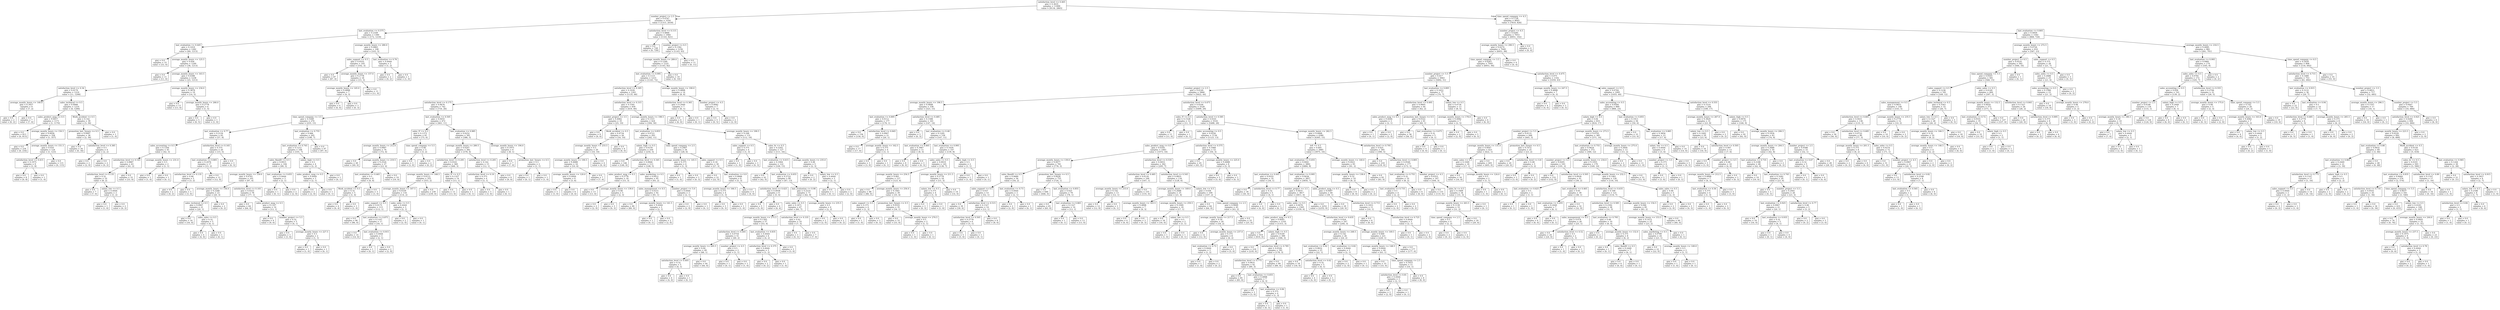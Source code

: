 digraph Tree {
node [shape=box] ;
0 [label="satisfaction_level <= 0.465\ngini = 0.3635\nsamples = 11999\nvalue = [9134, 2865]"] ;
1 [label="number_project <= 2.5\ngini = 0.4767\nsamples = 3354\nvalue = [1315, 2039]"] ;
0 -> 1 [labeldistance=2.5, labelangle=45, headlabel="True"] ;
2 [label="last_evaluation <= 0.575\ngini = 0.2169\nsamples = 1390\nvalue = [172, 1218]"] ;
1 -> 2 ;
3 [label="last_evaluation <= 0.445\ngini = 0.1019\nsamples = 1282\nvalue = [69, 1213]"] ;
2 -> 3 ;
4 [label="gini = 0.0\nsamples = 33\nvalue = [33, 0]"] ;
3 -> 4 ;
5 [label="average_montly_hours <= 125.5\ngini = 0.056\nsamples = 1249\nvalue = [36, 1213]"] ;
3 -> 5 ;
6 [label="gini = 0.0\nsamples = 11\nvalue = [11, 0]"] ;
5 -> 6 ;
7 [label="average_montly_hours <= 163.5\ngini = 0.0396\nsamples = 1238\nvalue = [25, 1213]"] ;
5 -> 7 ;
8 [label="satisfaction_level <= 0.34\ngini = 0.0179\nsamples = 1219\nvalue = [11, 1208]"] ;
7 -> 8 ;
9 [label="average_montly_hours <= 140.0\ngini = 0.3457\nsamples = 9\nvalue = [7, 2]"] ;
8 -> 9 ;
10 [label="gini = 0.0\nsamples = 2\nvalue = [0, 2]"] ;
9 -> 10 ;
11 [label="gini = 0.0\nsamples = 7\nvalue = [7, 0]"] ;
9 -> 11 ;
12 [label="sales_technical <= 0.5\ngini = 0.0066\nsamples = 1210\nvalue = [4, 1206]"] ;
8 -> 12 ;
13 [label="sales_product_mng <= 0.5\ngini = 0.0017\nsamples = 1171\nvalue = [1, 1170]"] ;
12 -> 13 ;
14 [label="gini = 0.0\nsamples = 813\nvalue = [0, 813]"] ;
13 -> 14 ;
15 [label="average_montly_hours <= 150.5\ngini = 0.0056\nsamples = 358\nvalue = [1, 357]"] ;
13 -> 15 ;
16 [label="gini = 0.0\nsamples = 234\nvalue = [0, 234]"] ;
15 -> 16 ;
17 [label="average_montly_hours <= 151.5\ngini = 0.016\nsamples = 124\nvalue = [1, 123]"] ;
15 -> 17 ;
18 [label="satisfaction_level <= 0.415\ngini = 0.1975\nsamples = 9\nvalue = [1, 8]"] ;
17 -> 18 ;
19 [label="gini = 0.0\nsamples = 8\nvalue = [0, 8]"] ;
18 -> 19 ;
20 [label="gini = 0.0\nsamples = 1\nvalue = [1, 0]"] ;
18 -> 20 ;
21 [label="gini = 0.0\nsamples = 115\nvalue = [0, 115]"] ;
17 -> 21 ;
22 [label="Work_accident <= 0.5\ngini = 0.142\nsamples = 39\nvalue = [3, 36]"] ;
12 -> 22 ;
23 [label="promotion_last_5years <= 0.5\ngini = 0.0997\nsamples = 38\nvalue = [2, 36]"] ;
22 -> 23 ;
24 [label="gini = 0.0\nsamples = 34\nvalue = [0, 34]"] ;
23 -> 24 ;
25 [label="satisfaction_level <= 0.385\ngini = 0.5\nsamples = 4\nvalue = [2, 2]"] ;
23 -> 25 ;
26 [label="gini = 0.0\nsamples = 2\nvalue = [2, 0]"] ;
25 -> 26 ;
27 [label="gini = 0.0\nsamples = 2\nvalue = [0, 2]"] ;
25 -> 27 ;
28 [label="gini = 0.0\nsamples = 1\nvalue = [1, 0]"] ;
22 -> 28 ;
29 [label="average_montly_hours <= 234.0\ngini = 0.3878\nsamples = 19\nvalue = [14, 5]"] ;
7 -> 29 ;
30 [label="gini = 0.0\nsamples = 13\nvalue = [13, 0]"] ;
29 -> 30 ;
31 [label="average_montly_hours <= 266.0\ngini = 0.2778\nsamples = 6\nvalue = [1, 5]"] ;
29 -> 31 ;
32 [label="gini = 0.0\nsamples = 5\nvalue = [0, 5]"] ;
31 -> 32 ;
33 [label="gini = 0.0\nsamples = 1\nvalue = [1, 0]"] ;
31 -> 33 ;
34 [label="average_montly_hours <= 280.0\ngini = 0.0883\nsamples = 108\nvalue = [103, 5]"] ;
2 -> 34 ;
35 [label="sales_support <= 0.5\ngini = 0.0555\nsamples = 105\nvalue = [102, 3]"] ;
34 -> 35 ;
36 [label="gini = 0.0\nsamples = 87\nvalue = [87, 0]"] ;
35 -> 36 ;
37 [label="average_montly_hours <= 157.0\ngini = 0.2778\nsamples = 18\nvalue = [15, 3]"] ;
35 -> 37 ;
38 [label="average_montly_hours <= 145.0\ngini = 0.4898\nsamples = 7\nvalue = [4, 3]"] ;
37 -> 38 ;
39 [label="gini = 0.0\nsamples = 4\nvalue = [4, 0]"] ;
38 -> 39 ;
40 [label="gini = 0.0\nsamples = 3\nvalue = [0, 3]"] ;
38 -> 40 ;
41 [label="gini = 0.0\nsamples = 11\nvalue = [11, 0]"] ;
37 -> 41 ;
42 [label="last_evaluation <= 0.76\ngini = 0.4444\nsamples = 3\nvalue = [1, 2]"] ;
34 -> 42 ;
43 [label="gini = 0.0\nsamples = 2\nvalue = [0, 2]"] ;
42 -> 43 ;
44 [label="gini = 0.0\nsamples = 1\nvalue = [1, 0]"] ;
42 -> 44 ;
45 [label="satisfaction_level <= 0.115\ngini = 0.4866\nsamples = 1964\nvalue = [1143, 821]"] ;
1 -> 45 ;
46 [label="gini = 0.0\nsamples = 728\nvalue = [0, 728]"] ;
45 -> 46 ;
47 [label="number_project <= 6.5\ngini = 0.1392\nsamples = 1236\nvalue = [1143, 93]"] ;
45 -> 47 ;
48 [label="average_montly_hours <= 289.0\ngini = 0.1249\nsamples = 1225\nvalue = [1143, 82]"] ;
47 -> 48 ;
49 [label="last_evaluation <= 0.995\ngini = 0.1115\nsamples = 1215\nvalue = [1143, 72]"] ;
48 -> 49 ;
50 [label="satisfaction_level <= 0.305\ngini = 0.1039\nsamples = 1201\nvalue = [1135, 66]"] ;
49 -> 50 ;
51 [label="satisfaction_level <= 0.175\ngini = 0.0676\nsamples = 742\nvalue = [716, 26]"] ;
50 -> 51 ;
52 [label="time_spend_company <= 3.5\ngini = 0.1049\nsamples = 270\nvalue = [255, 15]"] ;
51 -> 52 ;
53 [label="last_evaluation <= 0.77\ngini = 0.2159\nsamples = 65\nvalue = [57, 8]"] ;
52 -> 53 ;
54 [label="sales_accounting <= 0.5\ngini = 0.1244\nsamples = 45\nvalue = [42, 3]"] ;
53 -> 54 ;
55 [label="satisfaction_level <= 0.145\ngini = 0.0887\nsamples = 43\nvalue = [41, 2]"] ;
54 -> 55 ;
56 [label="satisfaction_level <= 0.135\ngini = 0.32\nsamples = 10\nvalue = [8, 2]"] ;
55 -> 56 ;
57 [label="gini = 0.0\nsamples = 7\nvalue = [7, 0]"] ;
56 -> 57 ;
58 [label="salary_low <= 0.5\ngini = 0.4444\nsamples = 3\nvalue = [1, 2]"] ;
56 -> 58 ;
59 [label="gini = 0.0\nsamples = 1\nvalue = [1, 0]"] ;
58 -> 59 ;
60 [label="gini = 0.0\nsamples = 2\nvalue = [0, 2]"] ;
58 -> 60 ;
61 [label="gini = 0.0\nsamples = 33\nvalue = [33, 0]"] ;
55 -> 61 ;
62 [label="average_montly_hours <= 231.0\ngini = 0.5\nsamples = 2\nvalue = [1, 1]"] ;
54 -> 62 ;
63 [label="gini = 0.0\nsamples = 1\nvalue = [1, 0]"] ;
62 -> 63 ;
64 [label="gini = 0.0\nsamples = 1\nvalue = [0, 1]"] ;
62 -> 64 ;
65 [label="satisfaction_level <= 0.165\ngini = 0.375\nsamples = 20\nvalue = [15, 5]"] ;
53 -> 65 ;
66 [label="last_evaluation <= 0.805\ngini = 0.2076\nsamples = 17\nvalue = [15, 2]"] ;
65 -> 66 ;
67 [label="satisfaction_level <= 0.135\ngini = 0.48\nsamples = 5\nvalue = [3, 2]"] ;
66 -> 67 ;
68 [label="gini = 0.0\nsamples = 2\nvalue = [0, 2]"] ;
67 -> 68 ;
69 [label="gini = 0.0\nsamples = 3\nvalue = [3, 0]"] ;
67 -> 69 ;
70 [label="gini = 0.0\nsamples = 12\nvalue = [12, 0]"] ;
66 -> 70 ;
71 [label="gini = 0.0\nsamples = 3\nvalue = [0, 3]"] ;
65 -> 71 ;
72 [label="last_evaluation <= 0.755\ngini = 0.066\nsamples = 205\nvalue = [198, 7]"] ;
52 -> 72 ;
73 [label="last_evaluation <= 0.745\ngini = 0.1212\nsamples = 108\nvalue = [101, 7]"] ;
72 -> 73 ;
74 [label="sales_RandD <= 0.5\ngini = 0.0915\nsamples = 104\nvalue = [99, 5]"] ;
73 -> 74 ;
75 [label="average_montly_hours <= 159.0\ngini = 0.0761\nsamples = 101\nvalue = [97, 4]"] ;
74 -> 75 ;
76 [label="average_montly_hours <= 156.0\ngini = 0.2268\nsamples = 23\nvalue = [20, 3]"] ;
75 -> 76 ;
77 [label="sales_technical <= 0.5\ngini = 0.0907\nsamples = 21\nvalue = [20, 1]"] ;
76 -> 77 ;
78 [label="gini = 0.0\nsamples = 16\nvalue = [16, 0]"] ;
77 -> 78 ;
79 [label="sales_sales <= 0.5\ngini = 0.32\nsamples = 5\nvalue = [4, 1]"] ;
77 -> 79 ;
80 [label="gini = 0.0\nsamples = 4\nvalue = [4, 0]"] ;
79 -> 80 ;
81 [label="gini = 0.0\nsamples = 1\nvalue = [0, 1]"] ;
79 -> 81 ;
82 [label="gini = 0.0\nsamples = 2\nvalue = [0, 2]"] ;
76 -> 82 ;
83 [label="satisfaction_level <= 0.165\ngini = 0.0253\nsamples = 78\nvalue = [77, 1]"] ;
75 -> 83 ;
84 [label="gini = 0.0\nsamples = 64\nvalue = [64, 0]"] ;
83 -> 84 ;
85 [label="sales_product_mng <= 0.5\ngini = 0.1327\nsamples = 14\nvalue = [13, 1]"] ;
83 -> 85 ;
86 [label="gini = 0.0\nsamples = 9\nvalue = [9, 0]"] ;
85 -> 86 ;
87 [label="number_project <= 5.5\ngini = 0.32\nsamples = 5\nvalue = [4, 1]"] ;
85 -> 87 ;
88 [label="gini = 0.0\nsamples = 3\nvalue = [3, 0]"] ;
87 -> 88 ;
89 [label="average_montly_hours <= 227.5\ngini = 0.5\nsamples = 2\nvalue = [1, 1]"] ;
87 -> 89 ;
90 [label="gini = 0.0\nsamples = 1\nvalue = [1, 0]"] ;
89 -> 90 ;
91 [label="gini = 0.0\nsamples = 1\nvalue = [0, 1]"] ;
89 -> 91 ;
92 [label="last_evaluation <= 0.655\ngini = 0.4444\nsamples = 3\nvalue = [2, 1]"] ;
74 -> 92 ;
93 [label="gini = 0.0\nsamples = 1\nvalue = [0, 1]"] ;
92 -> 93 ;
94 [label="gini = 0.0\nsamples = 2\nvalue = [2, 0]"] ;
92 -> 94 ;
95 [label="salary_high <= 0.5\ngini = 0.5\nsamples = 4\nvalue = [2, 2]"] ;
73 -> 95 ;
96 [label="sales_product_mng <= 0.5\ngini = 0.4444\nsamples = 3\nvalue = [2, 1]"] ;
95 -> 96 ;
97 [label="gini = 0.0\nsamples = 2\nvalue = [2, 0]"] ;
96 -> 97 ;
98 [label="gini = 0.0\nsamples = 1\nvalue = [0, 1]"] ;
96 -> 98 ;
99 [label="gini = 0.0\nsamples = 1\nvalue = [0, 1]"] ;
95 -> 99 ;
100 [label="gini = 0.0\nsamples = 97\nvalue = [97, 0]"] ;
72 -> 100 ;
101 [label="last_evaluation <= 0.505\ngini = 0.0455\nsamples = 472\nvalue = [461, 11]"] ;
51 -> 101 ;
102 [label="sales_IT <= 0.5\ngini = 0.1372\nsamples = 81\nvalue = [75, 6]"] ;
101 -> 102 ;
103 [label="average_montly_hours <= 212.0\ngini = 0.0997\nsamples = 76\nvalue = [72, 4]"] ;
102 -> 103 ;
104 [label="gini = 0.0\nsamples = 49\nvalue = [49, 0]"] ;
103 -> 104 ;
105 [label="average_montly_hours <= 219.5\ngini = 0.2524\nsamples = 27\nvalue = [23, 4]"] ;
103 -> 105 ;
106 [label="last_evaluation <= 0.465\ngini = 0.5\nsamples = 8\nvalue = [4, 4]"] ;
105 -> 106 ;
107 [label="Work_accident <= 0.5\ngini = 0.32\nsamples = 5\nvalue = [1, 4]"] ;
106 -> 107 ;
108 [label="gini = 0.0\nsamples = 4\nvalue = [0, 4]"] ;
107 -> 108 ;
109 [label="gini = 0.0\nsamples = 1\nvalue = [1, 0]"] ;
107 -> 109 ;
110 [label="gini = 0.0\nsamples = 3\nvalue = [3, 0]"] ;
106 -> 110 ;
111 [label="gini = 0.0\nsamples = 19\nvalue = [19, 0]"] ;
105 -> 111 ;
112 [label="time_spend_company <= 5.5\ngini = 0.48\nsamples = 5\nvalue = [3, 2]"] ;
102 -> 112 ;
113 [label="gini = 0.0\nsamples = 3\nvalue = [3, 0]"] ;
112 -> 113 ;
114 [label="gini = 0.0\nsamples = 2\nvalue = [0, 2]"] ;
112 -> 114 ;
115 [label="last_evaluation <= 0.985\ngini = 0.0252\nsamples = 391\nvalue = [386, 5]"] ;
101 -> 115 ;
116 [label="average_montly_hours <= 280.5\ngini = 0.0207\nsamples = 382\nvalue = [378, 4]"] ;
115 -> 116 ;
117 [label="satisfaction_level <= 0.295\ngini = 0.0161\nsamples = 369\nvalue = [366, 3]"] ;
116 -> 117 ;
118 [label="average_montly_hours <= 168.5\ngini = 0.0112\nsamples = 355\nvalue = [353, 2]"] ;
117 -> 118 ;
119 [label="average_montly_hours <= 167.5\ngini = 0.0339\nsamples = 116\nvalue = [114, 2]"] ;
118 -> 119 ;
120 [label="sales_support <= 0.5\ngini = 0.0175\nsamples = 113\nvalue = [112, 1]"] ;
119 -> 120 ;
121 [label="gini = 0.0\nsamples = 96\nvalue = [96, 0]"] ;
120 -> 121 ;
122 [label="last_evaluation <= 0.875\ngini = 0.1107\nsamples = 17\nvalue = [16, 1]"] ;
120 -> 122 ;
123 [label="gini = 0.0\nsamples = 14\nvalue = [14, 0]"] ;
122 -> 123 ;
124 [label="last_evaluation <= 0.915\ngini = 0.4444\nsamples = 3\nvalue = [2, 1]"] ;
122 -> 124 ;
125 [label="gini = 0.0\nsamples = 1\nvalue = [0, 1]"] ;
124 -> 125 ;
126 [label="gini = 0.0\nsamples = 2\nvalue = [2, 0]"] ;
124 -> 126 ;
127 [label="sales_sales <= 0.5\ngini = 0.4444\nsamples = 3\nvalue = [2, 1]"] ;
119 -> 127 ;
128 [label="gini = 0.0\nsamples = 2\nvalue = [2, 0]"] ;
127 -> 128 ;
129 [label="gini = 0.0\nsamples = 1\nvalue = [0, 1]"] ;
127 -> 129 ;
130 [label="gini = 0.0\nsamples = 239\nvalue = [239, 0]"] ;
118 -> 130 ;
131 [label="sales_IT <= 0.5\ngini = 0.1327\nsamples = 14\nvalue = [13, 1]"] ;
117 -> 131 ;
132 [label="gini = 0.0\nsamples = 13\nvalue = [13, 0]"] ;
131 -> 132 ;
133 [label="gini = 0.0\nsamples = 1\nvalue = [0, 1]"] ;
131 -> 133 ;
134 [label="satisfaction_level <= 0.205\ngini = 0.142\nsamples = 13\nvalue = [12, 1]"] ;
116 -> 134 ;
135 [label="satisfaction_level <= 0.19\ngini = 0.375\nsamples = 4\nvalue = [3, 1]"] ;
134 -> 135 ;
136 [label="gini = 0.0\nsamples = 3\nvalue = [3, 0]"] ;
135 -> 136 ;
137 [label="gini = 0.0\nsamples = 1\nvalue = [0, 1]"] ;
135 -> 137 ;
138 [label="gini = 0.0\nsamples = 9\nvalue = [9, 0]"] ;
134 -> 138 ;
139 [label="average_montly_hours <= 194.0\ngini = 0.1975\nsamples = 9\nvalue = [8, 1]"] ;
115 -> 139 ;
140 [label="gini = 0.0\nsamples = 7\nvalue = [7, 0]"] ;
139 -> 140 ;
141 [label="promotion_last_5years <= 0.5\ngini = 0.5\nsamples = 2\nvalue = [1, 1]"] ;
139 -> 141 ;
142 [label="gini = 0.0\nsamples = 1\nvalue = [0, 1]"] ;
141 -> 142 ;
143 [label="gini = 0.0\nsamples = 1\nvalue = [1, 0]"] ;
141 -> 143 ;
144 [label="satisfaction_level <= 0.315\ngini = 0.1591\nsamples = 459\nvalue = [419, 40]"] ;
50 -> 144 ;
145 [label="number_project <= 3.5\ngini = 0.4082\nsamples = 35\nvalue = [25, 10]"] ;
144 -> 145 ;
146 [label="gini = 0.0\nsamples = 9\nvalue = [9, 0]"] ;
145 -> 146 ;
147 [label="Work_accident <= 0.5\ngini = 0.4734\nsamples = 26\nvalue = [16, 10]"] ;
145 -> 147 ;
148 [label="average_montly_hours <= 233.5\ngini = 0.5\nsamples = 20\nvalue = [10, 10]"] ;
147 -> 148 ;
149 [label="average_montly_hours <= 190.5\ngini = 0.4688\nsamples = 16\nvalue = [10, 6]"] ;
148 -> 149 ;
150 [label="average_montly_hours <= 120.0\ngini = 0.4444\nsamples = 9\nvalue = [3, 6]"] ;
149 -> 150 ;
151 [label="gini = 0.0\nsamples = 3\nvalue = [3, 0]"] ;
150 -> 151 ;
152 [label="gini = 0.0\nsamples = 6\nvalue = [0, 6]"] ;
150 -> 152 ;
153 [label="gini = 0.0\nsamples = 7\nvalue = [7, 0]"] ;
149 -> 153 ;
154 [label="gini = 0.0\nsamples = 4\nvalue = [0, 4]"] ;
148 -> 154 ;
155 [label="gini = 0.0\nsamples = 6\nvalue = [6, 0]"] ;
147 -> 155 ;
156 [label="average_montly_hours <= 198.5\ngini = 0.1315\nsamples = 424\nvalue = [394, 30]"] ;
144 -> 156 ;
157 [label="last_evaluation <= 0.855\ngini = 0.0723\nsamples = 293\nvalue = [282, 11]"] ;
156 -> 157 ;
158 [label="salary_high <= 0.5\ngini = 0.0379\nsamples = 259\nvalue = [254, 5]"] ;
157 -> 158 ;
159 [label="gini = 0.0\nsamples = 146\nvalue = [146, 0]"] ;
158 -> 159 ;
160 [label="satisfaction_level <= 0.345\ngini = 0.0846\nsamples = 113\nvalue = [108, 5]"] ;
158 -> 160 ;
161 [label="sales_product_mng <= 0.5\ngini = 0.2778\nsamples = 18\nvalue = [15, 3]"] ;
160 -> 161 ;
162 [label="gini = 0.0\nsamples = 13\nvalue = [13, 0]"] ;
161 -> 162 ;
163 [label="average_montly_hours <= 139.0\ngini = 0.48\nsamples = 5\nvalue = [2, 3]"] ;
161 -> 163 ;
164 [label="gini = 0.0\nsamples = 2\nvalue = [2, 0]"] ;
163 -> 164 ;
165 [label="gini = 0.0\nsamples = 3\nvalue = [0, 3]"] ;
163 -> 165 ;
166 [label="sales_marketing <= 0.5\ngini = 0.0412\nsamples = 95\nvalue = [93, 2]"] ;
160 -> 166 ;
167 [label="sales_management <= 0.5\ngini = 0.0215\nsamples = 92\nvalue = [91, 1]"] ;
166 -> 167 ;
168 [label="gini = 0.0\nsamples = 89\nvalue = [89, 0]"] ;
167 -> 168 ;
169 [label="average_montly_hours <= 141.5\ngini = 0.4444\nsamples = 3\nvalue = [2, 1]"] ;
167 -> 169 ;
170 [label="gini = 0.0\nsamples = 1\nvalue = [0, 1]"] ;
169 -> 170 ;
171 [label="gini = 0.0\nsamples = 2\nvalue = [2, 0]"] ;
169 -> 171 ;
172 [label="number_project <= 5.0\ngini = 0.4444\nsamples = 3\nvalue = [2, 1]"] ;
166 -> 172 ;
173 [label="gini = 0.0\nsamples = 2\nvalue = [2, 0]"] ;
172 -> 173 ;
174 [label="gini = 0.0\nsamples = 1\nvalue = [0, 1]"] ;
172 -> 174 ;
175 [label="time_spend_company <= 2.5\ngini = 0.2907\nsamples = 34\nvalue = [28, 6]"] ;
157 -> 175 ;
176 [label="average_montly_hours <= 145.5\ngini = 0.375\nsamples = 4\nvalue = [1, 3]"] ;
175 -> 176 ;
177 [label="gini = 0.0\nsamples = 1\nvalue = [1, 0]"] ;
176 -> 177 ;
178 [label="gini = 0.0\nsamples = 3\nvalue = [0, 3]"] ;
176 -> 178 ;
179 [label="sales_support <= 0.5\ngini = 0.18\nsamples = 30\nvalue = [27, 3]"] ;
175 -> 179 ;
180 [label="gini = 0.0\nsamples = 22\nvalue = [22, 0]"] ;
179 -> 180 ;
181 [label="last_evaluation <= 0.9\ngini = 0.4688\nsamples = 8\nvalue = [5, 3]"] ;
179 -> 181 ;
182 [label="average_montly_hours <= 166.5\ngini = 0.375\nsamples = 4\nvalue = [1, 3]"] ;
181 -> 182 ;
183 [label="gini = 0.0\nsamples = 3\nvalue = [0, 3]"] ;
182 -> 183 ;
184 [label="gini = 0.0\nsamples = 1\nvalue = [1, 0]"] ;
182 -> 184 ;
185 [label="gini = 0.0\nsamples = 4\nvalue = [4, 0]"] ;
181 -> 185 ;
186 [label="average_montly_hours <= 199.5\ngini = 0.248\nsamples = 131\nvalue = [112, 19]"] ;
156 -> 186 ;
187 [label="sales_support <= 0.5\ngini = 0.375\nsamples = 4\nvalue = [1, 3]"] ;
186 -> 187 ;
188 [label="gini = 0.0\nsamples = 1\nvalue = [1, 0]"] ;
187 -> 188 ;
189 [label="gini = 0.0\nsamples = 3\nvalue = [0, 3]"] ;
187 -> 189 ;
190 [label="sales_hr <= 0.5\ngini = 0.2202\nsamples = 127\nvalue = [111, 16]"] ;
186 -> 190 ;
191 [label="last_evaluation <= 0.615\ngini = 0.1904\nsamples = 122\nvalue = [109, 13]"] ;
190 -> 191 ;
192 [label="gini = 0.0\nsamples = 42\nvalue = [42, 0]"] ;
191 -> 192 ;
193 [label="last_evaluation <= 0.655\ngini = 0.2722\nsamples = 80\nvalue = [67, 13]"] ;
191 -> 193 ;
194 [label="satisfaction_level <= 0.425\ngini = 0.4938\nsamples = 9\nvalue = [5, 4]"] ;
193 -> 194 ;
195 [label="gini = 0.0\nsamples = 5\nvalue = [5, 0]"] ;
194 -> 195 ;
196 [label="gini = 0.0\nsamples = 4\nvalue = [0, 4]"] ;
194 -> 196 ;
197 [label="last_evaluation <= 0.98\ngini = 0.2214\nsamples = 71\nvalue = [62, 9]"] ;
193 -> 197 ;
198 [label="sales_sales <= 0.5\ngini = 0.1871\nsamples = 67\nvalue = [60, 7]"] ;
197 -> 198 ;
199 [label="average_montly_hours <= 275.5\ngini = 0.1305\nsamples = 57\nvalue = [53, 4]"] ;
198 -> 199 ;
200 [label="satisfaction_level <= 0.445\ngini = 0.0754\nsamples = 51\nvalue = [49, 2]"] ;
199 -> 200 ;
201 [label="average_montly_hours <= 205.5\ngini = 0.04\nsamples = 49\nvalue = [48, 1]"] ;
200 -> 201 ;
202 [label="satisfaction_level <= 0.405\ngini = 0.32\nsamples = 5\nvalue = [4, 1]"] ;
201 -> 202 ;
203 [label="gini = 0.0\nsamples = 4\nvalue = [4, 0]"] ;
202 -> 203 ;
204 [label="gini = 0.0\nsamples = 1\nvalue = [0, 1]"] ;
202 -> 204 ;
205 [label="gini = 0.0\nsamples = 44\nvalue = [44, 0]"] ;
201 -> 205 ;
206 [label="number_project <= 4.5\ngini = 0.5\nsamples = 2\nvalue = [1, 1]"] ;
200 -> 206 ;
207 [label="gini = 0.0\nsamples = 1\nvalue = [0, 1]"] ;
206 -> 207 ;
208 [label="gini = 0.0\nsamples = 1\nvalue = [1, 0]"] ;
206 -> 208 ;
209 [label="last_evaluation <= 0.835\ngini = 0.4444\nsamples = 6\nvalue = [4, 2]"] ;
199 -> 209 ;
210 [label="satisfaction_level <= 0.375\ngini = 0.4444\nsamples = 3\nvalue = [1, 2]"] ;
209 -> 210 ;
211 [label="gini = 0.0\nsamples = 2\nvalue = [0, 2]"] ;
210 -> 211 ;
212 [label="gini = 0.0\nsamples = 1\nvalue = [1, 0]"] ;
210 -> 212 ;
213 [label="gini = 0.0\nsamples = 3\nvalue = [3, 0]"] ;
209 -> 213 ;
214 [label="satisfaction_level <= 0.335\ngini = 0.42\nsamples = 10\nvalue = [7, 3]"] ;
198 -> 214 ;
215 [label="gini = 0.0\nsamples = 3\nvalue = [0, 3]"] ;
214 -> 215 ;
216 [label="gini = 0.0\nsamples = 7\nvalue = [7, 0]"] ;
214 -> 216 ;
217 [label="average_montly_hours <= 235.5\ngini = 0.5\nsamples = 4\nvalue = [2, 2]"] ;
197 -> 217 ;
218 [label="gini = 0.0\nsamples = 2\nvalue = [2, 0]"] ;
217 -> 218 ;
219 [label="gini = 0.0\nsamples = 2\nvalue = [0, 2]"] ;
217 -> 219 ;
220 [label="average_montly_hours <= 235.0\ngini = 0.48\nsamples = 5\nvalue = [2, 3]"] ;
190 -> 220 ;
221 [label="gini = 0.0\nsamples = 2\nvalue = [0, 2]"] ;
220 -> 221 ;
222 [label="salary_low <= 0.5\ngini = 0.4444\nsamples = 3\nvalue = [2, 1]"] ;
220 -> 222 ;
223 [label="gini = 0.0\nsamples = 1\nvalue = [0, 1]"] ;
222 -> 223 ;
224 [label="gini = 0.0\nsamples = 2\nvalue = [2, 0]"] ;
222 -> 224 ;
225 [label="average_montly_hours <= 190.0\ngini = 0.4898\nsamples = 14\nvalue = [8, 6]"] ;
49 -> 225 ;
226 [label="satisfaction_level <= 0.365\ngini = 0.2449\nsamples = 7\nvalue = [6, 1]"] ;
225 -> 226 ;
227 [label="gini = 0.0\nsamples = 6\nvalue = [6, 0]"] ;
226 -> 227 ;
228 [label="gini = 0.0\nsamples = 1\nvalue = [0, 1]"] ;
226 -> 228 ;
229 [label="number_project <= 4.5\ngini = 0.4082\nsamples = 7\nvalue = [2, 5]"] ;
225 -> 229 ;
230 [label="gini = 0.0\nsamples = 5\nvalue = [0, 5]"] ;
229 -> 230 ;
231 [label="gini = 0.0\nsamples = 2\nvalue = [2, 0]"] ;
229 -> 231 ;
232 [label="gini = 0.0\nsamples = 10\nvalue = [0, 10]"] ;
48 -> 232 ;
233 [label="gini = 0.0\nsamples = 11\nvalue = [0, 11]"] ;
47 -> 233 ;
234 [label="time_spend_company <= 4.5\ngini = 0.1728\nsamples = 8645\nvalue = [7819, 826]"] ;
0 -> 234 [labeldistance=2.5, labelangle=-45, headlabel="False"] ;
235 [label="number_project <= 6.5\ngini = 0.0285\nsamples = 7053\nvalue = [6951, 102]"] ;
234 -> 235 ;
236 [label="average_montly_hours <= 290.5\ngini = 0.0274\nsamples = 7049\nvalue = [6951, 98]"] ;
235 -> 236 ;
237 [label="time_spend_company <= 3.5\ngini = 0.0263\nsamples = 7045\nvalue = [6951, 94]"] ;
236 -> 237 ;
238 [label="number_project <= 5.5\ngini = 0.017\nsamples = 5943\nvalue = [5892, 51]"] ;
237 -> 238 ;
239 [label="number_project <= 2.5\ngini = 0.0149\nsamples = 5866\nvalue = [5822, 44]"] ;
238 -> 239 ;
240 [label="average_montly_hours <= 196.5\ngini = 0.0848\nsamples = 338\nvalue = [323, 15]"] ;
239 -> 240 ;
241 [label="last_evaluation <= 0.895\ngini = 0.0112\nsamples = 177\nvalue = [176, 1]"] ;
240 -> 241 ;
242 [label="gini = 0.0\nsamples = 156\nvalue = [156, 0]"] ;
241 -> 242 ;
243 [label="satisfaction_level <= 0.845\ngini = 0.0907\nsamples = 21\nvalue = [20, 1]"] ;
241 -> 243 ;
244 [label="gini = 0.0\nsamples = 17\nvalue = [17, 0]"] ;
243 -> 244 ;
245 [label="average_montly_hours <= 162.5\ngini = 0.375\nsamples = 4\nvalue = [3, 1]"] ;
243 -> 245 ;
246 [label="gini = 0.0\nsamples = 3\nvalue = [3, 0]"] ;
245 -> 246 ;
247 [label="gini = 0.0\nsamples = 1\nvalue = [0, 1]"] ;
245 -> 247 ;
248 [label="satisfaction_level <= 0.485\ngini = 0.1588\nsamples = 161\nvalue = [147, 14]"] ;
240 -> 248 ;
249 [label="gini = 0.0\nsamples = 3\nvalue = [0, 3]"] ;
248 -> 249 ;
250 [label="last_evaluation <= 0.48\ngini = 0.1295\nsamples = 158\nvalue = [147, 11]"] ;
248 -> 250 ;
251 [label="last_evaluation <= 0.465\ngini = 0.3967\nsamples = 11\nvalue = [8, 3]"] ;
250 -> 251 ;
252 [label="gini = 0.0\nsamples = 8\nvalue = [8, 0]"] ;
251 -> 252 ;
253 [label="gini = 0.0\nsamples = 3\nvalue = [0, 3]"] ;
251 -> 253 ;
254 [label="last_evaluation <= 0.995\ngini = 0.1029\nsamples = 147\nvalue = [139, 8]"] ;
250 -> 254 ;
255 [label="sales_sales <= 0.5\ngini = 0.0919\nsamples = 145\nvalue = [138, 7]"] ;
254 -> 255 ;
256 [label="average_montly_hours <= 254.5\ngini = 0.061\nsamples = 127\nvalue = [123, 4]"] ;
255 -> 256 ;
257 [label="gini = 0.0\nsamples = 88\nvalue = [88, 0]"] ;
256 -> 257 ;
258 [label="average_montly_hours <= 256.0\ngini = 0.1841\nsamples = 39\nvalue = [35, 4]"] ;
256 -> 258 ;
259 [label="sales_support <= 0.5\ngini = 0.375\nsamples = 4\nvalue = [1, 3]"] ;
258 -> 259 ;
260 [label="gini = 0.0\nsamples = 1\nvalue = [1, 0]"] ;
259 -> 260 ;
261 [label="gini = 0.0\nsamples = 3\nvalue = [0, 3]"] ;
259 -> 261 ;
262 [label="promotion_last_5years <= 0.5\ngini = 0.0555\nsamples = 35\nvalue = [34, 1]"] ;
258 -> 262 ;
263 [label="gini = 0.0\nsamples = 33\nvalue = [33, 0]"] ;
262 -> 263 ;
264 [label="average_montly_hours <= 270.5\ngini = 0.5\nsamples = 2\nvalue = [1, 1]"] ;
262 -> 264 ;
265 [label="gini = 0.0\nsamples = 1\nvalue = [1, 0]"] ;
264 -> 265 ;
266 [label="gini = 0.0\nsamples = 1\nvalue = [0, 1]"] ;
264 -> 266 ;
267 [label="average_montly_hours <= 211.5\ngini = 0.2778\nsamples = 18\nvalue = [15, 3]"] ;
255 -> 267 ;
268 [label="salary_low <= 0.5\ngini = 0.375\nsamples = 4\nvalue = [1, 3]"] ;
267 -> 268 ;
269 [label="gini = 0.0\nsamples = 3\nvalue = [0, 3]"] ;
268 -> 269 ;
270 [label="gini = 0.0\nsamples = 1\nvalue = [1, 0]"] ;
268 -> 270 ;
271 [label="gini = 0.0\nsamples = 14\nvalue = [14, 0]"] ;
267 -> 271 ;
272 [label="salary_high <= 0.5\ngini = 0.5\nsamples = 2\nvalue = [1, 1]"] ;
254 -> 272 ;
273 [label="gini = 0.0\nsamples = 1\nvalue = [1, 0]"] ;
272 -> 273 ;
274 [label="gini = 0.0\nsamples = 1\nvalue = [0, 1]"] ;
272 -> 274 ;
275 [label="satisfaction_level <= 0.475\ngini = 0.0104\nsamples = 5528\nvalue = [5499, 29]"] ;
239 -> 275 ;
276 [label="sales_IT <= 0.5\ngini = 0.1528\nsamples = 12\nvalue = [11, 1]"] ;
275 -> 276 ;
277 [label="gini = 0.0\nsamples = 11\nvalue = [11, 0]"] ;
276 -> 277 ;
278 [label="gini = 0.0\nsamples = 1\nvalue = [0, 1]"] ;
276 -> 278 ;
279 [label="satisfaction_level <= 0.585\ngini = 0.0101\nsamples = 5516\nvalue = [5488, 28]"] ;
275 -> 279 ;
280 [label="sales_accounting <= 0.5\ngini = 0.0226\nsamples = 1136\nvalue = [1123, 13]"] ;
279 -> 280 ;
281 [label="sales_product_mng <= 0.5\ngini = 0.0183\nsamples = 1083\nvalue = [1073, 10]"] ;
280 -> 281 ;
282 [label="average_montly_hours <= 139.0\ngini = 0.0077\nsamples = 781\nvalue = [778, 3]"] ;
281 -> 282 ;
283 [label="sales_RandD <= 0.5\ngini = 0.0689\nsamples = 56\nvalue = [54, 2]"] ;
282 -> 283 ;
284 [label="sales_support <= 0.5\ngini = 0.037\nsamples = 53\nvalue = [52, 1]"] ;
283 -> 284 ;
285 [label="gini = 0.0\nsamples = 39\nvalue = [39, 0]"] ;
284 -> 285 ;
286 [label="satisfaction_level <= 0.515\ngini = 0.1327\nsamples = 14\nvalue = [13, 1]"] ;
284 -> 286 ;
287 [label="satisfaction_level <= 0.505\ngini = 0.2778\nsamples = 6\nvalue = [5, 1]"] ;
286 -> 287 ;
288 [label="gini = 0.0\nsamples = 5\nvalue = [5, 0]"] ;
287 -> 288 ;
289 [label="gini = 0.0\nsamples = 1\nvalue = [0, 1]"] ;
287 -> 289 ;
290 [label="gini = 0.0\nsamples = 8\nvalue = [8, 0]"] ;
286 -> 290 ;
291 [label="last_evaluation <= 0.73\ngini = 0.4444\nsamples = 3\nvalue = [2, 1]"] ;
283 -> 291 ;
292 [label="gini = 0.0\nsamples = 2\nvalue = [2, 0]"] ;
291 -> 292 ;
293 [label="gini = 0.0\nsamples = 1\nvalue = [0, 1]"] ;
291 -> 293 ;
294 [label="promotion_last_5years <= 0.5\ngini = 0.0028\nsamples = 725\nvalue = [724, 1]"] ;
282 -> 294 ;
295 [label="gini = 0.0\nsamples = 646\nvalue = [646, 0]"] ;
294 -> 295 ;
296 [label="last_evaluation <= 0.855\ngini = 0.025\nsamples = 79\nvalue = [78, 1]"] ;
294 -> 296 ;
297 [label="gini = 0.0\nsamples = 65\nvalue = [65, 0]"] ;
296 -> 297 ;
298 [label="last_evaluation <= 0.865\ngini = 0.1327\nsamples = 14\nvalue = [13, 1]"] ;
296 -> 298 ;
299 [label="gini = 0.0\nsamples = 1\nvalue = [0, 1]"] ;
298 -> 299 ;
300 [label="gini = 0.0\nsamples = 13\nvalue = [13, 0]"] ;
298 -> 300 ;
301 [label="satisfaction_level <= 0.535\ngini = 0.0453\nsamples = 302\nvalue = [295, 7]"] ;
281 -> 301 ;
302 [label="satisfaction_level <= 0.485\ngini = 0.0118\nsamples = 168\nvalue = [167, 1]"] ;
301 -> 302 ;
303 [label="average_montly_hours <= 233.0\ngini = 0.142\nsamples = 13\nvalue = [12, 1]"] ;
302 -> 303 ;
304 [label="gini = 0.0\nsamples = 12\nvalue = [12, 0]"] ;
303 -> 304 ;
305 [label="gini = 0.0\nsamples = 1\nvalue = [0, 1]"] ;
303 -> 305 ;
306 [label="gini = 0.0\nsamples = 155\nvalue = [155, 0]"] ;
302 -> 306 ;
307 [label="satisfaction_level <= 0.545\ngini = 0.0855\nsamples = 134\nvalue = [128, 6]"] ;
301 -> 307 ;
308 [label="average_montly_hours <= 169.0\ngini = 0.2688\nsamples = 25\nvalue = [21, 4]"] ;
307 -> 308 ;
309 [label="average_montly_hours <= 163.5\ngini = 0.4898\nsamples = 7\nvalue = [4, 3]"] ;
308 -> 309 ;
310 [label="gini = 0.0\nsamples = 4\nvalue = [4, 0]"] ;
309 -> 310 ;
311 [label="gini = 0.0\nsamples = 3\nvalue = [0, 3]"] ;
309 -> 311 ;
312 [label="average_montly_hours <= 259.5\ngini = 0.1049\nsamples = 18\nvalue = [17, 1]"] ;
308 -> 312 ;
313 [label="gini = 0.0\nsamples = 16\nvalue = [16, 0]"] ;
312 -> 313 ;
314 [label="salary_low <= 0.5\ngini = 0.5\nsamples = 2\nvalue = [1, 1]"] ;
312 -> 314 ;
315 [label="gini = 0.0\nsamples = 1\nvalue = [1, 0]"] ;
314 -> 315 ;
316 [label="gini = 0.0\nsamples = 1\nvalue = [0, 1]"] ;
314 -> 316 ;
317 [label="salary_low <= 0.5\ngini = 0.036\nsamples = 109\nvalue = [107, 2]"] ;
307 -> 317 ;
318 [label="gini = 0.0\nsamples = 64\nvalue = [64, 0]"] ;
317 -> 318 ;
319 [label="time_spend_company <= 2.5\ngini = 0.0849\nsamples = 45\nvalue = [43, 2]"] ;
317 -> 319 ;
320 [label="average_montly_hours <= 217.5\ngini = 0.18\nsamples = 20\nvalue = [18, 2]"] ;
319 -> 320 ;
321 [label="gini = 0.0\nsamples = 12\nvalue = [12, 0]"] ;
320 -> 321 ;
322 [label="average_montly_hours <= 237.0\ngini = 0.375\nsamples = 8\nvalue = [6, 2]"] ;
320 -> 322 ;
323 [label="last_evaluation <= 0.72\ngini = 0.4444\nsamples = 3\nvalue = [1, 2]"] ;
322 -> 323 ;
324 [label="gini = 0.0\nsamples = 1\nvalue = [1, 0]"] ;
323 -> 324 ;
325 [label="gini = 0.0\nsamples = 2\nvalue = [0, 2]"] ;
323 -> 325 ;
326 [label="gini = 0.0\nsamples = 5\nvalue = [5, 0]"] ;
322 -> 326 ;
327 [label="gini = 0.0\nsamples = 25\nvalue = [25, 0]"] ;
319 -> 327 ;
328 [label="satisfaction_level <= 0.575\ngini = 0.1068\nsamples = 53\nvalue = [50, 3]"] ;
280 -> 328 ;
329 [label="gini = 0.0\nsamples = 45\nvalue = [45, 0]"] ;
328 -> 329 ;
330 [label="average_montly_hours <= 225.0\ngini = 0.4688\nsamples = 8\nvalue = [5, 3]"] ;
328 -> 330 ;
331 [label="gini = 0.0\nsamples = 5\nvalue = [5, 0]"] ;
330 -> 331 ;
332 [label="gini = 0.0\nsamples = 3\nvalue = [0, 3]"] ;
330 -> 332 ;
333 [label="average_montly_hours <= 262.5\ngini = 0.0068\nsamples = 4380\nvalue = [4365, 15]"] ;
279 -> 333 ;
334 [label="left <= 0.5\ngini = 0.005\nsamples = 3985\nvalue = [3975, 10]"] ;
333 -> 334 ;
335 [label="last_evaluation <= 0.455\ngini = 0.0041\nsamples = 3892\nvalue = [3884, 8]"] ;
334 -> 335 ;
336 [label="last_evaluation <= 0.445\ngini = 0.0555\nsamples = 35\nvalue = [34, 1]"] ;
335 -> 336 ;
337 [label="gini = 0.0\nsamples = 30\nvalue = [30, 0]"] ;
336 -> 337 ;
338 [label="satisfaction_level <= 0.77\ngini = 0.32\nsamples = 5\nvalue = [4, 1]"] ;
336 -> 338 ;
339 [label="gini = 0.0\nsamples = 4\nvalue = [4, 0]"] ;
338 -> 339 ;
340 [label="gini = 0.0\nsamples = 1\nvalue = [0, 1]"] ;
338 -> 340 ;
341 [label="last_evaluation <= 0.995\ngini = 0.0036\nsamples = 3857\nvalue = [3850, 7]"] ;
335 -> 341 ;
342 [label="number_project <= 3.5\ngini = 0.0031\nsamples = 3817\nvalue = [3811, 6]"] ;
341 -> 342 ;
343 [label="sales_sales <= 0.5\ngini = 0.0076\nsamples = 1565\nvalue = [1559, 6]"] ;
342 -> 343 ;
344 [label="sales_product_mng <= 0.5\ngini = 0.0045\nsamples = 1318\nvalue = [1315, 3]"] ;
343 -> 344 ;
345 [label="gini = 0.0\nsamples = 919\nvalue = [919, 0]"] ;
344 -> 345 ;
346 [label="salary_high <= 0.5\ngini = 0.0149\nsamples = 399\nvalue = [396, 3]"] ;
344 -> 346 ;
347 [label="gini = 0.0\nsamples = 218\nvalue = [218, 0]"] ;
346 -> 347 ;
348 [label="satisfaction_level <= 0.785\ngini = 0.0326\nsamples = 181\nvalue = [178, 3]"] ;
346 -> 348 ;
349 [label="satisfaction_level <= 0.775\ngini = 0.0631\nsamples = 92\nvalue = [89, 3]"] ;
348 -> 349 ;
350 [label="gini = 0.0\nsamples = 85\nvalue = [85, 0]"] ;
349 -> 350 ;
351 [label="last_evaluation <= 0.655\ngini = 0.4898\nsamples = 7\nvalue = [4, 3]"] ;
349 -> 351 ;
352 [label="gini = 0.0\nsamples = 3\nvalue = [3, 0]"] ;
351 -> 352 ;
353 [label="last_evaluation <= 0.84\ngini = 0.375\nsamples = 4\nvalue = [1, 3]"] ;
351 -> 353 ;
354 [label="gini = 0.0\nsamples = 3\nvalue = [0, 3]"] ;
353 -> 354 ;
355 [label="gini = 0.0\nsamples = 1\nvalue = [1, 0]"] ;
353 -> 355 ;
356 [label="gini = 0.0\nsamples = 89\nvalue = [89, 0]"] ;
348 -> 356 ;
357 [label="satisfaction_level <= 0.635\ngini = 0.024\nsamples = 247\nvalue = [244, 3]"] ;
343 -> 357 ;
358 [label="average_montly_hours <= 248.5\ngini = 0.142\nsamples = 26\nvalue = [24, 2]"] ;
357 -> 358 ;
359 [label="last_evaluation <= 0.92\ngini = 0.0832\nsamples = 23\nvalue = [22, 1]"] ;
358 -> 359 ;
360 [label="gini = 0.0\nsamples = 18\nvalue = [18, 0]"] ;
359 -> 360 ;
361 [label="satisfaction_level <= 0.62\ngini = 0.32\nsamples = 5\nvalue = [4, 1]"] ;
359 -> 361 ;
362 [label="gini = 0.0\nsamples = 4\nvalue = [4, 0]"] ;
361 -> 362 ;
363 [label="gini = 0.0\nsamples = 1\nvalue = [0, 1]"] ;
361 -> 363 ;
364 [label="last_evaluation <= 0.82\ngini = 0.4444\nsamples = 3\nvalue = [2, 1]"] ;
358 -> 364 ;
365 [label="gini = 0.0\nsamples = 2\nvalue = [2, 0]"] ;
364 -> 365 ;
366 [label="gini = 0.0\nsamples = 1\nvalue = [0, 1]"] ;
364 -> 366 ;
367 [label="average_montly_hours <= 149.5\ngini = 0.009\nsamples = 221\nvalue = [220, 1]"] ;
357 -> 367 ;
368 [label="average_montly_hours <= 148.5\ngini = 0.0444\nsamples = 44\nvalue = [43, 1]"] ;
367 -> 368 ;
369 [label="gini = 0.0\nsamples = 33\nvalue = [33, 0]"] ;
368 -> 369 ;
370 [label="time_spend_company <= 2.5\ngini = 0.1653\nsamples = 11\nvalue = [10, 1]"] ;
368 -> 370 ;
371 [label="satisfaction_level <= 0.81\ngini = 0.4444\nsamples = 3\nvalue = [2, 1]"] ;
370 -> 371 ;
372 [label="gini = 0.0\nsamples = 2\nvalue = [2, 0]"] ;
371 -> 372 ;
373 [label="gini = 0.0\nsamples = 1\nvalue = [0, 1]"] ;
371 -> 373 ;
374 [label="gini = 0.0\nsamples = 8\nvalue = [8, 0]"] ;
370 -> 374 ;
375 [label="gini = 0.0\nsamples = 177\nvalue = [177, 0]"] ;
367 -> 375 ;
376 [label="gini = 0.0\nsamples = 2252\nvalue = [2252, 0]"] ;
342 -> 376 ;
377 [label="sales_product_mng <= 0.5\ngini = 0.0487\nsamples = 40\nvalue = [39, 1]"] ;
341 -> 377 ;
378 [label="gini = 0.0\nsamples = 29\nvalue = [29, 0]"] ;
377 -> 378 ;
379 [label="satisfaction_level <= 0.715\ngini = 0.1653\nsamples = 11\nvalue = [10, 1]"] ;
377 -> 379 ;
380 [label="gini = 0.0\nsamples = 8\nvalue = [8, 0]"] ;
379 -> 380 ;
381 [label="satisfaction_level <= 0.725\ngini = 0.4444\nsamples = 3\nvalue = [2, 1]"] ;
379 -> 381 ;
382 [label="gini = 0.0\nsamples = 1\nvalue = [0, 1]"] ;
381 -> 382 ;
383 [label="gini = 0.0\nsamples = 2\nvalue = [2, 0]"] ;
381 -> 383 ;
384 [label="average_montly_hours <= 140.0\ngini = 0.0421\nsamples = 93\nvalue = [91, 2]"] ;
334 -> 384 ;
385 [label="average_montly_hours <= 138.0\ngini = 0.32\nsamples = 10\nvalue = [8, 2]"] ;
384 -> 385 ;
386 [label="gini = 0.0\nsamples = 8\nvalue = [8, 0]"] ;
385 -> 386 ;
387 [label="gini = 0.0\nsamples = 2\nvalue = [0, 2]"] ;
385 -> 387 ;
388 [label="gini = 0.0\nsamples = 83\nvalue = [83, 0]"] ;
384 -> 388 ;
389 [label="satisfaction_level <= 0.795\ngini = 0.025\nsamples = 395\nvalue = [390, 5]"] ;
333 -> 389 ;
390 [label="gini = 0.0\nsamples = 218\nvalue = [218, 0]"] ;
389 -> 390 ;
391 [label="satisfaction_level <= 0.805\ngini = 0.0549\nsamples = 177\nvalue = [172, 5]"] ;
389 -> 391 ;
392 [label="last_evaluation <= 0.755\ngini = 0.32\nsamples = 10\nvalue = [8, 2]"] ;
391 -> 392 ;
393 [label="last_evaluation <= 0.735\ngini = 0.5\nsamples = 4\nvalue = [2, 2]"] ;
392 -> 393 ;
394 [label="gini = 0.0\nsamples = 2\nvalue = [2, 0]"] ;
393 -> 394 ;
395 [label="gini = 0.0\nsamples = 2\nvalue = [0, 2]"] ;
393 -> 395 ;
396 [label="gini = 0.0\nsamples = 6\nvalue = [6, 0]"] ;
392 -> 396 ;
397 [label="number_project <= 4.5\ngini = 0.0353\nsamples = 167\nvalue = [164, 3]"] ;
391 -> 397 ;
398 [label="gini = 0.0\nsamples = 133\nvalue = [133, 0]"] ;
397 -> 398 ;
399 [label="sales_hr <= 0.5\ngini = 0.1609\nsamples = 34\nvalue = [31, 3]"] ;
397 -> 399 ;
400 [label="average_montly_hours <= 263.5\ngini = 0.1139\nsamples = 33\nvalue = [31, 2]"] ;
399 -> 400 ;
401 [label="time_spend_company <= 2.5\ngini = 0.5\nsamples = 4\nvalue = [2, 2]"] ;
400 -> 401 ;
402 [label="gini = 0.0\nsamples = 2\nvalue = [0, 2]"] ;
401 -> 402 ;
403 [label="gini = 0.0\nsamples = 2\nvalue = [2, 0]"] ;
401 -> 403 ;
404 [label="gini = 0.0\nsamples = 29\nvalue = [29, 0]"] ;
400 -> 404 ;
405 [label="gini = 0.0\nsamples = 1\nvalue = [0, 1]"] ;
399 -> 405 ;
406 [label="last_evaluation <= 0.895\ngini = 0.1653\nsamples = 77\nvalue = [70, 7]"] ;
238 -> 406 ;
407 [label="satisfaction_level <= 0.495\ngini = 0.0605\nsamples = 64\nvalue = [62, 2]"] ;
406 -> 407 ;
408 [label="sales_product_mng <= 0.5\ngini = 0.4444\nsamples = 3\nvalue = [2, 1]"] ;
407 -> 408 ;
409 [label="gini = 0.0\nsamples = 1\nvalue = [0, 1]"] ;
408 -> 409 ;
410 [label="gini = 0.0\nsamples = 2\nvalue = [2, 0]"] ;
408 -> 410 ;
411 [label="promotion_last_5years <= 0.5\ngini = 0.0322\nsamples = 61\nvalue = [60, 1]"] ;
407 -> 411 ;
412 [label="gini = 0.0\nsamples = 56\nvalue = [56, 0]"] ;
411 -> 412 ;
413 [label="last_evaluation <= 0.675\ngini = 0.32\nsamples = 5\nvalue = [4, 1]"] ;
411 -> 413 ;
414 [label="gini = 0.0\nsamples = 4\nvalue = [4, 0]"] ;
413 -> 414 ;
415 [label="gini = 0.0\nsamples = 1\nvalue = [0, 1]"] ;
413 -> 415 ;
416 [label="salary_low <= 0.5\ngini = 0.4734\nsamples = 13\nvalue = [8, 5]"] ;
406 -> 416 ;
417 [label="average_montly_hours <= 178.0\ngini = 0.4082\nsamples = 7\nvalue = [2, 5]"] ;
416 -> 417 ;
418 [label="gini = 0.0\nsamples = 2\nvalue = [2, 0]"] ;
417 -> 418 ;
419 [label="gini = 0.0\nsamples = 5\nvalue = [0, 5]"] ;
417 -> 419 ;
420 [label="gini = 0.0\nsamples = 6\nvalue = [6, 0]"] ;
416 -> 420 ;
421 [label="satisfaction_level <= 0.475\ngini = 0.075\nsamples = 1102\nvalue = [1059, 43]"] ;
237 -> 421 ;
422 [label="average_montly_hours <= 247.5\ngini = 0.4898\nsamples = 7\nvalue = [4, 3]"] ;
421 -> 422 ;
423 [label="gini = 0.0\nsamples = 4\nvalue = [4, 0]"] ;
422 -> 423 ;
424 [label="gini = 0.0\nsamples = 3\nvalue = [0, 3]"] ;
422 -> 424 ;
425 [label="sales_support <= 0.5\ngini = 0.0704\nsamples = 1095\nvalue = [1055, 40]"] ;
421 -> 425 ;
426 [label="sales_accounting <= 0.5\ngini = 0.0504\nsamples = 889\nvalue = [866, 23]"] ;
425 -> 426 ;
427 [label="salary_high <= 0.5\ngini = 0.04\nsamples = 833\nvalue = [816, 17]"] ;
426 -> 427 ;
428 [label="number_project <= 5.5\ngini = 0.0133\nsamples = 448\nvalue = [445, 3]"] ;
427 -> 428 ;
429 [label="average_montly_hours <= 131.0\ngini = 0.0047\nsamples = 423\nvalue = [422, 1]"] ;
428 -> 429 ;
430 [label="sales_sales <= 0.5\ngini = 0.1049\nsamples = 18\nvalue = [17, 1]"] ;
429 -> 430 ;
431 [label="gini = 0.0\nsamples = 16\nvalue = [16, 0]"] ;
430 -> 431 ;
432 [label="average_montly_hours <= 124.0\ngini = 0.5\nsamples = 2\nvalue = [1, 1]"] ;
430 -> 432 ;
433 [label="gini = 0.0\nsamples = 1\nvalue = [1, 0]"] ;
432 -> 433 ;
434 [label="gini = 0.0\nsamples = 1\nvalue = [0, 1]"] ;
432 -> 434 ;
435 [label="gini = 0.0\nsamples = 405\nvalue = [405, 0]"] ;
429 -> 435 ;
436 [label="promotion_last_5years <= 0.5\ngini = 0.1472\nsamples = 25\nvalue = [23, 2]"] ;
428 -> 436 ;
437 [label="gini = 0.0\nsamples = 20\nvalue = [20, 0]"] ;
436 -> 437 ;
438 [label="satisfaction_level <= 0.8\ngini = 0.48\nsamples = 5\nvalue = [3, 2]"] ;
436 -> 438 ;
439 [label="gini = 0.0\nsamples = 3\nvalue = [3, 0]"] ;
438 -> 439 ;
440 [label="gini = 0.0\nsamples = 2\nvalue = [0, 2]"] ;
438 -> 440 ;
441 [label="average_montly_hours <= 273.5\ngini = 0.0701\nsamples = 385\nvalue = [371, 14]"] ;
427 -> 441 ;
442 [label="last_evaluation <= 0.755\ngini = 0.0624\nsamples = 372\nvalue = [360, 12]"] ;
441 -> 442 ;
443 [label="number_project <= 4.5\ngini = 0.0205\nsamples = 193\nvalue = [191, 2]"] ;
442 -> 443 ;
444 [label="gini = 0.0\nsamples = 152\nvalue = [152, 0]"] ;
443 -> 444 ;
445 [label="satisfaction_level <= 0.505\ngini = 0.0928\nsamples = 41\nvalue = [39, 2]"] ;
443 -> 445 ;
446 [label="last_evaluation <= 0.625\ngini = 0.5\nsamples = 2\nvalue = [1, 1]"] ;
445 -> 446 ;
447 [label="gini = 0.0\nsamples = 1\nvalue = [0, 1]"] ;
446 -> 447 ;
448 [label="gini = 0.0\nsamples = 1\nvalue = [1, 0]"] ;
446 -> 448 ;
449 [label="last_evaluation <= 0.465\ngini = 0.05\nsamples = 39\nvalue = [38, 1]"] ;
445 -> 449 ;
450 [label="last_evaluation <= 0.455\ngini = 0.2449\nsamples = 7\nvalue = [6, 1]"] ;
449 -> 450 ;
451 [label="gini = 0.0\nsamples = 6\nvalue = [6, 0]"] ;
450 -> 451 ;
452 [label="gini = 0.0\nsamples = 1\nvalue = [0, 1]"] ;
450 -> 452 ;
453 [label="gini = 0.0\nsamples = 32\nvalue = [32, 0]"] ;
449 -> 453 ;
454 [label="average_montly_hours <= 234.0\ngini = 0.1055\nsamples = 179\nvalue = [169, 10]"] ;
442 -> 454 ;
455 [label="average_montly_hours <= 232.5\ngini = 0.1461\nsamples = 126\nvalue = [116, 10]"] ;
454 -> 455 ;
456 [label="satisfaction_level <= 0.635\ngini = 0.109\nsamples = 121\nvalue = [114, 7]"] ;
455 -> 456 ;
457 [label="satisfaction_level <= 0.585\ngini = 0.2392\nsamples = 36\nvalue = [31, 5]"] ;
456 -> 457 ;
458 [label="sales_management <= 0.5\ngini = 0.074\nsamples = 26\nvalue = [25, 1]"] ;
457 -> 458 ;
459 [label="gini = 0.0\nsamples = 24\nvalue = [24, 0]"] ;
458 -> 459 ;
460 [label="satisfaction_level <= 0.52\ngini = 0.5\nsamples = 2\nvalue = [1, 1]"] ;
458 -> 460 ;
461 [label="gini = 0.0\nsamples = 1\nvalue = [1, 0]"] ;
460 -> 461 ;
462 [label="gini = 0.0\nsamples = 1\nvalue = [0, 1]"] ;
460 -> 462 ;
463 [label="last_evaluation <= 0.795\ngini = 0.48\nsamples = 10\nvalue = [6, 4]"] ;
457 -> 463 ;
464 [label="gini = 0.0\nsamples = 2\nvalue = [0, 2]"] ;
463 -> 464 ;
465 [label="average_montly_hours <= 132.0\ngini = 0.375\nsamples = 8\nvalue = [6, 2]"] ;
463 -> 465 ;
466 [label="gini = 0.0\nsamples = 1\nvalue = [0, 1]"] ;
465 -> 466 ;
467 [label="sales_RandD <= 0.5\ngini = 0.2449\nsamples = 7\nvalue = [6, 1]"] ;
465 -> 467 ;
468 [label="gini = 0.0\nsamples = 6\nvalue = [6, 0]"] ;
467 -> 468 ;
469 [label="gini = 0.0\nsamples = 1\nvalue = [0, 1]"] ;
467 -> 469 ;
470 [label="average_montly_hours <= 154.5\ngini = 0.046\nsamples = 85\nvalue = [83, 2]"] ;
456 -> 470 ;
471 [label="average_montly_hours <= 153.5\ngini = 0.1472\nsamples = 25\nvalue = [23, 2]"] ;
470 -> 471 ;
472 [label="sales_marketing <= 0.5\ngini = 0.0799\nsamples = 24\nvalue = [23, 1]"] ;
471 -> 472 ;
473 [label="gini = 0.0\nsamples = 22\nvalue = [22, 0]"] ;
472 -> 473 ;
474 [label="average_montly_hours <= 149.0\ngini = 0.5\nsamples = 2\nvalue = [1, 1]"] ;
472 -> 474 ;
475 [label="gini = 0.0\nsamples = 1\nvalue = [1, 0]"] ;
474 -> 475 ;
476 [label="gini = 0.0\nsamples = 1\nvalue = [0, 1]"] ;
474 -> 476 ;
477 [label="gini = 0.0\nsamples = 1\nvalue = [0, 1]"] ;
471 -> 477 ;
478 [label="gini = 0.0\nsamples = 60\nvalue = [60, 0]"] ;
470 -> 478 ;
479 [label="sales_sales <= 0.5\ngini = 0.48\nsamples = 5\nvalue = [2, 3]"] ;
455 -> 479 ;
480 [label="gini = 0.0\nsamples = 2\nvalue = [2, 0]"] ;
479 -> 480 ;
481 [label="gini = 0.0\nsamples = 3\nvalue = [0, 3]"] ;
479 -> 481 ;
482 [label="gini = 0.0\nsamples = 53\nvalue = [53, 0]"] ;
454 -> 482 ;
483 [label="average_montly_hours <= 275.0\ngini = 0.2604\nsamples = 13\nvalue = [11, 2]"] ;
441 -> 483 ;
484 [label="gini = 0.0\nsamples = 2\nvalue = [0, 2]"] ;
483 -> 484 ;
485 [label="gini = 0.0\nsamples = 11\nvalue = [11, 0]"] ;
483 -> 485 ;
486 [label="last_evaluation <= 0.855\ngini = 0.1913\nsamples = 56\nvalue = [50, 6]"] ;
426 -> 486 ;
487 [label="gini = 0.0\nsamples = 33\nvalue = [33, 0]"] ;
486 -> 487 ;
488 [label="last_evaluation <= 0.885\ngini = 0.3856\nsamples = 23\nvalue = [17, 6]"] ;
486 -> 488 ;
489 [label="salary_low <= 0.5\ngini = 0.4444\nsamples = 9\nvalue = [3, 6]"] ;
488 -> 489 ;
490 [label="number_project <= 3.5\ngini = 0.375\nsamples = 4\nvalue = [3, 1]"] ;
489 -> 490 ;
491 [label="gini = 0.0\nsamples = 3\nvalue = [3, 0]"] ;
490 -> 491 ;
492 [label="gini = 0.0\nsamples = 1\nvalue = [0, 1]"] ;
490 -> 492 ;
493 [label="gini = 0.0\nsamples = 5\nvalue = [0, 5]"] ;
489 -> 493 ;
494 [label="gini = 0.0\nsamples = 14\nvalue = [14, 0]"] ;
488 -> 494 ;
495 [label="satisfaction_level <= 0.555\ngini = 0.1514\nsamples = 206\nvalue = [189, 17]"] ;
425 -> 495 ;
496 [label="average_montly_hours <= 267.0\ngini = 0.3829\nsamples = 31\nvalue = [23, 8]"] ;
495 -> 496 ;
497 [label="salary_low <= 0.5\ngini = 0.3282\nsamples = 29\nvalue = [23, 6]"] ;
496 -> 497 ;
498 [label="gini = 0.0\nsamples = 16\nvalue = [16, 0]"] ;
497 -> 498 ;
499 [label="satisfaction_level <= 0.505\ngini = 0.497\nsamples = 13\nvalue = [7, 6]"] ;
497 -> 499 ;
500 [label="gini = 0.0\nsamples = 3\nvalue = [3, 0]"] ;
499 -> 500 ;
501 [label="number_project <= 4.5\ngini = 0.48\nsamples = 10\nvalue = [4, 6]"] ;
499 -> 501 ;
502 [label="average_montly_hours <= 212.5\ngini = 0.4898\nsamples = 7\nvalue = [4, 3]"] ;
501 -> 502 ;
503 [label="last_evaluation <= 0.56\ngini = 0.375\nsamples = 4\nvalue = [1, 3]"] ;
502 -> 503 ;
504 [label="gini = 0.0\nsamples = 1\nvalue = [1, 0]"] ;
503 -> 504 ;
505 [label="gini = 0.0\nsamples = 3\nvalue = [0, 3]"] ;
503 -> 505 ;
506 [label="gini = 0.0\nsamples = 3\nvalue = [3, 0]"] ;
502 -> 506 ;
507 [label="gini = 0.0\nsamples = 3\nvalue = [0, 3]"] ;
501 -> 507 ;
508 [label="gini = 0.0\nsamples = 2\nvalue = [0, 2]"] ;
496 -> 508 ;
509 [label="salary_high <= 0.5\ngini = 0.0976\nsamples = 175\nvalue = [166, 9]"] ;
495 -> 509 ;
510 [label="gini = 0.0\nsamples = 92\nvalue = [92, 0]"] ;
509 -> 510 ;
511 [label="average_montly_hours <= 206.5\ngini = 0.1934\nsamples = 83\nvalue = [74, 9]"] ;
509 -> 511 ;
512 [label="average_montly_hours <= 204.5\ngini = 0.2688\nsamples = 50\nvalue = [42, 8]"] ;
511 -> 512 ;
513 [label="last_evaluation <= 0.735\ngini = 0.2188\nsamples = 48\nvalue = [42, 6]"] ;
512 -> 513 ;
514 [label="gini = 0.0\nsamples = 19\nvalue = [19, 0]"] ;
513 -> 514 ;
515 [label="last_evaluation <= 0.745\ngini = 0.3282\nsamples = 29\nvalue = [23, 6]"] ;
513 -> 515 ;
516 [label="gini = 0.0\nsamples = 3\nvalue = [0, 3]"] ;
515 -> 516 ;
517 [label="number_project <= 5.5\ngini = 0.2041\nsamples = 26\nvalue = [23, 3]"] ;
515 -> 517 ;
518 [label="last_evaluation <= 0.925\ngini = 0.0907\nsamples = 21\nvalue = [20, 1]"] ;
517 -> 518 ;
519 [label="gini = 0.0\nsamples = 16\nvalue = [16, 0]"] ;
518 -> 519 ;
520 [label="last_evaluation <= 0.935\ngini = 0.32\nsamples = 5\nvalue = [4, 1]"] ;
518 -> 520 ;
521 [label="gini = 0.0\nsamples = 1\nvalue = [0, 1]"] ;
520 -> 521 ;
522 [label="gini = 0.0\nsamples = 4\nvalue = [4, 0]"] ;
520 -> 522 ;
523 [label="satisfaction_level <= 0.77\ngini = 0.48\nsamples = 5\nvalue = [3, 2]"] ;
517 -> 523 ;
524 [label="gini = 0.0\nsamples = 2\nvalue = [0, 2]"] ;
523 -> 524 ;
525 [label="gini = 0.0\nsamples = 3\nvalue = [3, 0]"] ;
523 -> 525 ;
526 [label="gini = 0.0\nsamples = 2\nvalue = [0, 2]"] ;
512 -> 526 ;
527 [label="number_project <= 2.5\ngini = 0.0588\nsamples = 33\nvalue = [32, 1]"] ;
511 -> 527 ;
528 [label="last_evaluation <= 0.67\ngini = 0.32\nsamples = 5\nvalue = [4, 1]"] ;
527 -> 528 ;
529 [label="gini = 0.0\nsamples = 1\nvalue = [0, 1]"] ;
528 -> 529 ;
530 [label="gini = 0.0\nsamples = 4\nvalue = [4, 0]"] ;
528 -> 530 ;
531 [label="gini = 0.0\nsamples = 28\nvalue = [28, 0]"] ;
527 -> 531 ;
532 [label="gini = 0.0\nsamples = 4\nvalue = [0, 4]"] ;
236 -> 532 ;
533 [label="gini = 0.0\nsamples = 4\nvalue = [0, 4]"] ;
235 -> 533 ;
534 [label="last_evaluation <= 0.805\ngini = 0.4959\nsamples = 1592\nvalue = [868, 724]"] ;
234 -> 534 ;
535 [label="average_montly_hours <= 272.5\ngini = 0.0726\nsamples = 610\nvalue = [587, 23]"] ;
534 -> 535 ;
536 [label="number_project <= 6.5\ngini = 0.0535\nsamples = 582\nvalue = [566, 16]"] ;
535 -> 536 ;
537 [label="time_spend_company <= 5.5\ngini = 0.0503\nsamples = 581\nvalue = [566, 15]"] ;
536 -> 537 ;
538 [label="sales_support <= 0.5\ngini = 0.1238\nsamples = 181\nvalue = [169, 12]"] ;
537 -> 538 ;
539 [label="sales_management <= 0.5\ngini = 0.0653\nsamples = 148\nvalue = [143, 5]"] ;
538 -> 539 ;
540 [label="satisfaction_level <= 0.665\ngini = 0.0431\nsamples = 136\nvalue = [133, 3]"] ;
539 -> 540 ;
541 [label="gini = 0.0\nsamples = 56\nvalue = [56, 0]"] ;
540 -> 541 ;
542 [label="satisfaction_level <= 0.685\ngini = 0.0722\nsamples = 80\nvalue = [77, 3]"] ;
540 -> 542 ;
543 [label="average_montly_hours <= 201.5\ngini = 0.375\nsamples = 8\nvalue = [6, 2]"] ;
542 -> 543 ;
544 [label="gini = 0.0\nsamples = 2\nvalue = [0, 2]"] ;
543 -> 544 ;
545 [label="gini = 0.0\nsamples = 6\nvalue = [6, 0]"] ;
543 -> 545 ;
546 [label="sales_sales <= 0.5\ngini = 0.0274\nsamples = 72\nvalue = [71, 1]"] ;
542 -> 546 ;
547 [label="gini = 0.0\nsamples = 51\nvalue = [51, 0]"] ;
546 -> 547 ;
548 [label="number_project <= 4.5\ngini = 0.0907\nsamples = 21\nvalue = [20, 1]"] ;
546 -> 548 ;
549 [label="gini = 0.0\nsamples = 13\nvalue = [13, 0]"] ;
548 -> 549 ;
550 [label="satisfaction_level <= 0.82\ngini = 0.2188\nsamples = 8\nvalue = [7, 1]"] ;
548 -> 550 ;
551 [label="last_evaluation <= 0.565\ngini = 0.5\nsamples = 2\nvalue = [1, 1]"] ;
550 -> 551 ;
552 [label="gini = 0.0\nsamples = 1\nvalue = [1, 0]"] ;
551 -> 552 ;
553 [label="gini = 0.0\nsamples = 1\nvalue = [0, 1]"] ;
551 -> 553 ;
554 [label="gini = 0.0\nsamples = 6\nvalue = [6, 0]"] ;
550 -> 554 ;
555 [label="average_montly_hours <= 235.5\ngini = 0.2778\nsamples = 12\nvalue = [10, 2]"] ;
539 -> 555 ;
556 [label="gini = 0.0\nsamples = 10\nvalue = [10, 0]"] ;
555 -> 556 ;
557 [label="gini = 0.0\nsamples = 2\nvalue = [0, 2]"] ;
555 -> 557 ;
558 [label="sales_technical <= 0.5\ngini = 0.3343\nsamples = 33\nvalue = [26, 7]"] ;
538 -> 558 ;
559 [label="salary_low <= 0.5\ngini = 0.1327\nsamples = 28\nvalue = [26, 2]"] ;
558 -> 559 ;
560 [label="average_montly_hours <= 166.5\ngini = 0.32\nsamples = 10\nvalue = [8, 2]"] ;
559 -> 560 ;
561 [label="average_montly_hours <= 146.5\ngini = 0.5\nsamples = 4\nvalue = [2, 2]"] ;
560 -> 561 ;
562 [label="gini = 0.0\nsamples = 2\nvalue = [2, 0]"] ;
561 -> 562 ;
563 [label="gini = 0.0\nsamples = 2\nvalue = [0, 2]"] ;
561 -> 563 ;
564 [label="gini = 0.0\nsamples = 6\nvalue = [6, 0]"] ;
560 -> 564 ;
565 [label="gini = 0.0\nsamples = 18\nvalue = [18, 0]"] ;
559 -> 565 ;
566 [label="gini = 0.0\nsamples = 5\nvalue = [0, 5]"] ;
558 -> 566 ;
567 [label="sales_sales <= 0.5\ngini = 0.0149\nsamples = 400\nvalue = [397, 3]"] ;
537 -> 567 ;
568 [label="average_montly_hours <= 132.5\ngini = 0.0054\nsamples = 372\nvalue = [371, 1]"] ;
567 -> 568 ;
569 [label="last_evaluation <= 0.72\ngini = 0.0555\nsamples = 35\nvalue = [34, 1]"] ;
568 -> 569 ;
570 [label="gini = 0.0\nsamples = 33\nvalue = [33, 0]"] ;
569 -> 570 ;
571 [label="salary_high <= 0.5\ngini = 0.5\nsamples = 2\nvalue = [1, 1]"] ;
569 -> 571 ;
572 [label="gini = 0.0\nsamples = 1\nvalue = [1, 0]"] ;
571 -> 572 ;
573 [label="gini = 0.0\nsamples = 1\nvalue = [0, 1]"] ;
571 -> 573 ;
574 [label="gini = 0.0\nsamples = 337\nvalue = [337, 0]"] ;
568 -> 574 ;
575 [label="satisfaction_level <= 0.845\ngini = 0.1327\nsamples = 28\nvalue = [26, 2]"] ;
567 -> 575 ;
576 [label="gini = 0.0\nsamples = 20\nvalue = [20, 0]"] ;
575 -> 576 ;
577 [label="satisfaction_level <= 0.895\ngini = 0.375\nsamples = 8\nvalue = [6, 2]"] ;
575 -> 577 ;
578 [label="gini = 0.0\nsamples = 2\nvalue = [0, 2]"] ;
577 -> 578 ;
579 [label="gini = 0.0\nsamples = 6\nvalue = [6, 0]"] ;
577 -> 579 ;
580 [label="gini = 0.0\nsamples = 1\nvalue = [0, 1]"] ;
536 -> 580 ;
581 [label="sales_support <= 0.5\ngini = 0.375\nsamples = 28\nvalue = [21, 7]"] ;
535 -> 581 ;
582 [label="sales_sales <= 0.5\ngini = 0.2688\nsamples = 25\nvalue = [21, 4]"] ;
581 -> 582 ;
583 [label="sales_accounting <= 0.5\ngini = 0.1588\nsamples = 23\nvalue = [21, 2]"] ;
582 -> 583 ;
584 [label="gini = 0.0\nsamples = 18\nvalue = [18, 0]"] ;
583 -> 584 ;
585 [label="average_montly_hours <= 278.0\ngini = 0.48\nsamples = 5\nvalue = [3, 2]"] ;
583 -> 585 ;
586 [label="gini = 0.0\nsamples = 3\nvalue = [3, 0]"] ;
585 -> 586 ;
587 [label="gini = 0.0\nsamples = 2\nvalue = [0, 2]"] ;
585 -> 587 ;
588 [label="gini = 0.0\nsamples = 2\nvalue = [0, 2]"] ;
582 -> 588 ;
589 [label="gini = 0.0\nsamples = 3\nvalue = [0, 3]"] ;
581 -> 589 ;
590 [label="average_montly_hours <= 216.5\ngini = 0.4085\nsamples = 982\nvalue = [281, 701]"] ;
534 -> 590 ;
591 [label="last_evaluation <= 0.995\ngini = 0.0981\nsamples = 174\nvalue = [165, 9]"] ;
590 -> 591 ;
592 [label="sales_sales <= 0.5\ngini = 0.0781\nsamples = 172\nvalue = [165, 7]"] ;
591 -> 592 ;
593 [label="sales_accounting <= 0.5\ngini = 0.028\nsamples = 141\nvalue = [139, 2]"] ;
592 -> 593 ;
594 [label="number_project <= 2.5\ngini = 0.0148\nsamples = 134\nvalue = [133, 1]"] ;
593 -> 594 ;
595 [label="average_montly_hours <= 180.5\ngini = 0.18\nsamples = 10\nvalue = [9, 1]"] ;
594 -> 595 ;
596 [label="gini = 0.0\nsamples = 7\nvalue = [7, 0]"] ;
595 -> 596 ;
597 [label="salary_low <= 0.5\ngini = 0.4444\nsamples = 3\nvalue = [2, 1]"] ;
595 -> 597 ;
598 [label="gini = 0.0\nsamples = 2\nvalue = [2, 0]"] ;
597 -> 598 ;
599 [label="gini = 0.0\nsamples = 1\nvalue = [0, 1]"] ;
597 -> 599 ;
600 [label="gini = 0.0\nsamples = 124\nvalue = [124, 0]"] ;
594 -> 600 ;
601 [label="salary_high <= 0.5\ngini = 0.2449\nsamples = 7\nvalue = [6, 1]"] ;
593 -> 601 ;
602 [label="gini = 0.0\nsamples = 6\nvalue = [6, 0]"] ;
601 -> 602 ;
603 [label="gini = 0.0\nsamples = 1\nvalue = [0, 1]"] ;
601 -> 603 ;
604 [label="satisfaction_level <= 0.555\ngini = 0.2706\nsamples = 31\nvalue = [26, 5]"] ;
592 -> 604 ;
605 [label="average_montly_hours <= 175.0\ngini = 0.48\nsamples = 5\nvalue = [2, 3]"] ;
604 -> 605 ;
606 [label="gini = 0.0\nsamples = 3\nvalue = [0, 3]"] ;
605 -> 606 ;
607 [label="gini = 0.0\nsamples = 2\nvalue = [2, 0]"] ;
605 -> 607 ;
608 [label="time_spend_company <= 5.5\ngini = 0.142\nsamples = 26\nvalue = [24, 2]"] ;
604 -> 608 ;
609 [label="average_montly_hours <= 163.0\ngini = 0.4082\nsamples = 7\nvalue = [5, 2]"] ;
608 -> 609 ;
610 [label="gini = 0.0\nsamples = 4\nvalue = [4, 0]"] ;
609 -> 610 ;
611 [label="salary_low <= 0.5\ngini = 0.4444\nsamples = 3\nvalue = [1, 2]"] ;
609 -> 611 ;
612 [label="gini = 0.0\nsamples = 2\nvalue = [0, 2]"] ;
611 -> 612 ;
613 [label="gini = 0.0\nsamples = 1\nvalue = [1, 0]"] ;
611 -> 613 ;
614 [label="gini = 0.0\nsamples = 19\nvalue = [19, 0]"] ;
608 -> 614 ;
615 [label="gini = 0.0\nsamples = 2\nvalue = [0, 2]"] ;
591 -> 615 ;
616 [label="time_spend_company <= 6.5\ngini = 0.2459\nsamples = 808\nvalue = [116, 692]"] ;
590 -> 616 ;
617 [label="satisfaction_level <= 0.715\ngini = 0.1489\nsamples = 753\nvalue = [61, 692]"] ;
616 -> 617 ;
618 [label="last_evaluation <= 0.915\ngini = 0.3133\nsamples = 36\nvalue = [29, 7]"] ;
617 -> 618 ;
619 [label="gini = 0.0\nsamples = 22\nvalue = [22, 0]"] ;
618 -> 619 ;
620 [label="last_evaluation <= 0.94\ngini = 0.5\nsamples = 14\nvalue = [7, 7]"] ;
618 -> 620 ;
621 [label="satisfaction_level <= 0.685\ngini = 0.2778\nsamples = 6\nvalue = [1, 5]"] ;
620 -> 621 ;
622 [label="gini = 0.0\nsamples = 5\nvalue = [0, 5]"] ;
621 -> 622 ;
623 [label="gini = 0.0\nsamples = 1\nvalue = [1, 0]"] ;
621 -> 623 ;
624 [label="average_montly_hours <= 265.5\ngini = 0.375\nsamples = 8\nvalue = [6, 2]"] ;
620 -> 624 ;
625 [label="gini = 0.0\nsamples = 6\nvalue = [6, 0]"] ;
624 -> 625 ;
626 [label="gini = 0.0\nsamples = 2\nvalue = [0, 2]"] ;
624 -> 626 ;
627 [label="number_project <= 3.5\ngini = 0.0853\nsamples = 717\nvalue = [32, 685]"] ;
617 -> 627 ;
628 [label="average_montly_hours <= 296.5\ngini = 0.1107\nsamples = 17\nvalue = [16, 1]"] ;
627 -> 628 ;
629 [label="gini = 0.0\nsamples = 16\nvalue = [16, 0]"] ;
628 -> 629 ;
630 [label="gini = 0.0\nsamples = 1\nvalue = [0, 1]"] ;
628 -> 630 ;
631 [label="number_project <= 5.5\ngini = 0.0447\nsamples = 700\nvalue = [16, 684]"] ;
627 -> 631 ;
632 [label="satisfaction_level <= 0.925\ngini = 0.0284\nsamples = 694\nvalue = [10, 684]"] ;
631 -> 632 ;
633 [label="average_montly_hours <= 223.5\ngini = 0.0229\nsamples = 692\nvalue = [8, 684]"] ;
632 -> 633 ;
634 [label="last_evaluation <= 0.88\ngini = 0.0832\nsamples = 69\nvalue = [3, 66]"] ;
633 -> 634 ;
635 [label="last_evaluation <= 0.865\ngini = 0.2449\nsamples = 21\nvalue = [3, 18]"] ;
634 -> 635 ;
636 [label="satisfaction_level <= 0.775\ngini = 0.1107\nsamples = 17\nvalue = [1, 16]"] ;
635 -> 636 ;
637 [label="sales_support <= 0.5\ngini = 0.4444\nsamples = 3\nvalue = [1, 2]"] ;
636 -> 637 ;
638 [label="gini = 0.0\nsamples = 2\nvalue = [0, 2]"] ;
637 -> 638 ;
639 [label="gini = 0.0\nsamples = 1\nvalue = [1, 0]"] ;
637 -> 639 ;
640 [label="gini = 0.0\nsamples = 14\nvalue = [0, 14]"] ;
636 -> 640 ;
641 [label="salary_high <= 0.5\ngini = 0.5\nsamples = 4\nvalue = [2, 2]"] ;
635 -> 641 ;
642 [label="gini = 0.0\nsamples = 2\nvalue = [2, 0]"] ;
641 -> 642 ;
643 [label="gini = 0.0\nsamples = 2\nvalue = [0, 2]"] ;
641 -> 643 ;
644 [label="gini = 0.0\nsamples = 48\nvalue = [0, 48]"] ;
634 -> 644 ;
645 [label="Work_accident <= 0.5\ngini = 0.0159\nsamples = 623\nvalue = [5, 618]"] ;
633 -> 645 ;
646 [label="sales_hr <= 0.5\ngini = 0.0101\nsamples = 593\nvalue = [3, 590]"] ;
645 -> 646 ;
647 [label="last_evaluation <= 0.835\ngini = 0.0069\nsamples = 576\nvalue = [2, 574]"] ;
646 -> 647 ;
648 [label="satisfaction_level <= 0.735\ngini = 0.0555\nsamples = 35\nvalue = [1, 34]"] ;
647 -> 648 ;
649 [label="gini = 0.0\nsamples = 1\nvalue = [1, 0]"] ;
648 -> 649 ;
650 [label="gini = 0.0\nsamples = 34\nvalue = [0, 34]"] ;
648 -> 650 ;
651 [label="time_spend_company <= 5.5\ngini = 0.0037\nsamples = 541\nvalue = [1, 540]"] ;
647 -> 651 ;
652 [label="gini = 0.0\nsamples = 433\nvalue = [0, 433]"] ;
651 -> 652 ;
653 [label="salary_low <= 0.5\ngini = 0.0183\nsamples = 108\nvalue = [1, 107]"] ;
651 -> 653 ;
654 [label="gini = 0.0\nsamples = 76\nvalue = [0, 76]"] ;
653 -> 654 ;
655 [label="average_montly_hours <= 244.0\ngini = 0.0605\nsamples = 32\nvalue = [1, 31]"] ;
653 -> 655 ;
656 [label="average_montly_hours <= 237.5\ngini = 0.1975\nsamples = 9\nvalue = [1, 8]"] ;
655 -> 656 ;
657 [label="gini = 0.0\nsamples = 6\nvalue = [0, 6]"] ;
656 -> 657 ;
658 [label="satisfaction_level <= 0.78\ngini = 0.4444\nsamples = 3\nvalue = [1, 2]"] ;
656 -> 658 ;
659 [label="gini = 0.0\nsamples = 2\nvalue = [0, 2]"] ;
658 -> 659 ;
660 [label="gini = 0.0\nsamples = 1\nvalue = [1, 0]"] ;
658 -> 660 ;
661 [label="gini = 0.0\nsamples = 23\nvalue = [0, 23]"] ;
655 -> 661 ;
662 [label="satisfaction_level <= 0.89\ngini = 0.1107\nsamples = 17\nvalue = [1, 16]"] ;
646 -> 662 ;
663 [label="gini = 0.0\nsamples = 16\nvalue = [0, 16]"] ;
662 -> 663 ;
664 [label="gini = 0.0\nsamples = 1\nvalue = [1, 0]"] ;
662 -> 664 ;
665 [label="last_evaluation <= 0.965\ngini = 0.1244\nsamples = 30\nvalue = [2, 28]"] ;
645 -> 665 ;
666 [label="gini = 0.0\nsamples = 21\nvalue = [0, 21]"] ;
665 -> 666 ;
667 [label="satisfaction_level <= 0.915\ngini = 0.3457\nsamples = 9\nvalue = [2, 7]"] ;
665 -> 667 ;
668 [label="salary_low <= 0.5\ngini = 0.2188\nsamples = 8\nvalue = [1, 7]"] ;
667 -> 668 ;
669 [label="satisfaction_level <= 0.84\ngini = 0.5\nsamples = 2\nvalue = [1, 1]"] ;
668 -> 669 ;
670 [label="gini = 0.0\nsamples = 1\nvalue = [1, 0]"] ;
669 -> 670 ;
671 [label="gini = 0.0\nsamples = 1\nvalue = [0, 1]"] ;
669 -> 671 ;
672 [label="gini = 0.0\nsamples = 6\nvalue = [0, 6]"] ;
668 -> 672 ;
673 [label="gini = 0.0\nsamples = 1\nvalue = [1, 0]"] ;
667 -> 673 ;
674 [label="gini = 0.0\nsamples = 2\nvalue = [2, 0]"] ;
632 -> 674 ;
675 [label="gini = 0.0\nsamples = 6\nvalue = [6, 0]"] ;
631 -> 675 ;
676 [label="gini = 0.0\nsamples = 55\nvalue = [55, 0]"] ;
616 -> 676 ;
}
